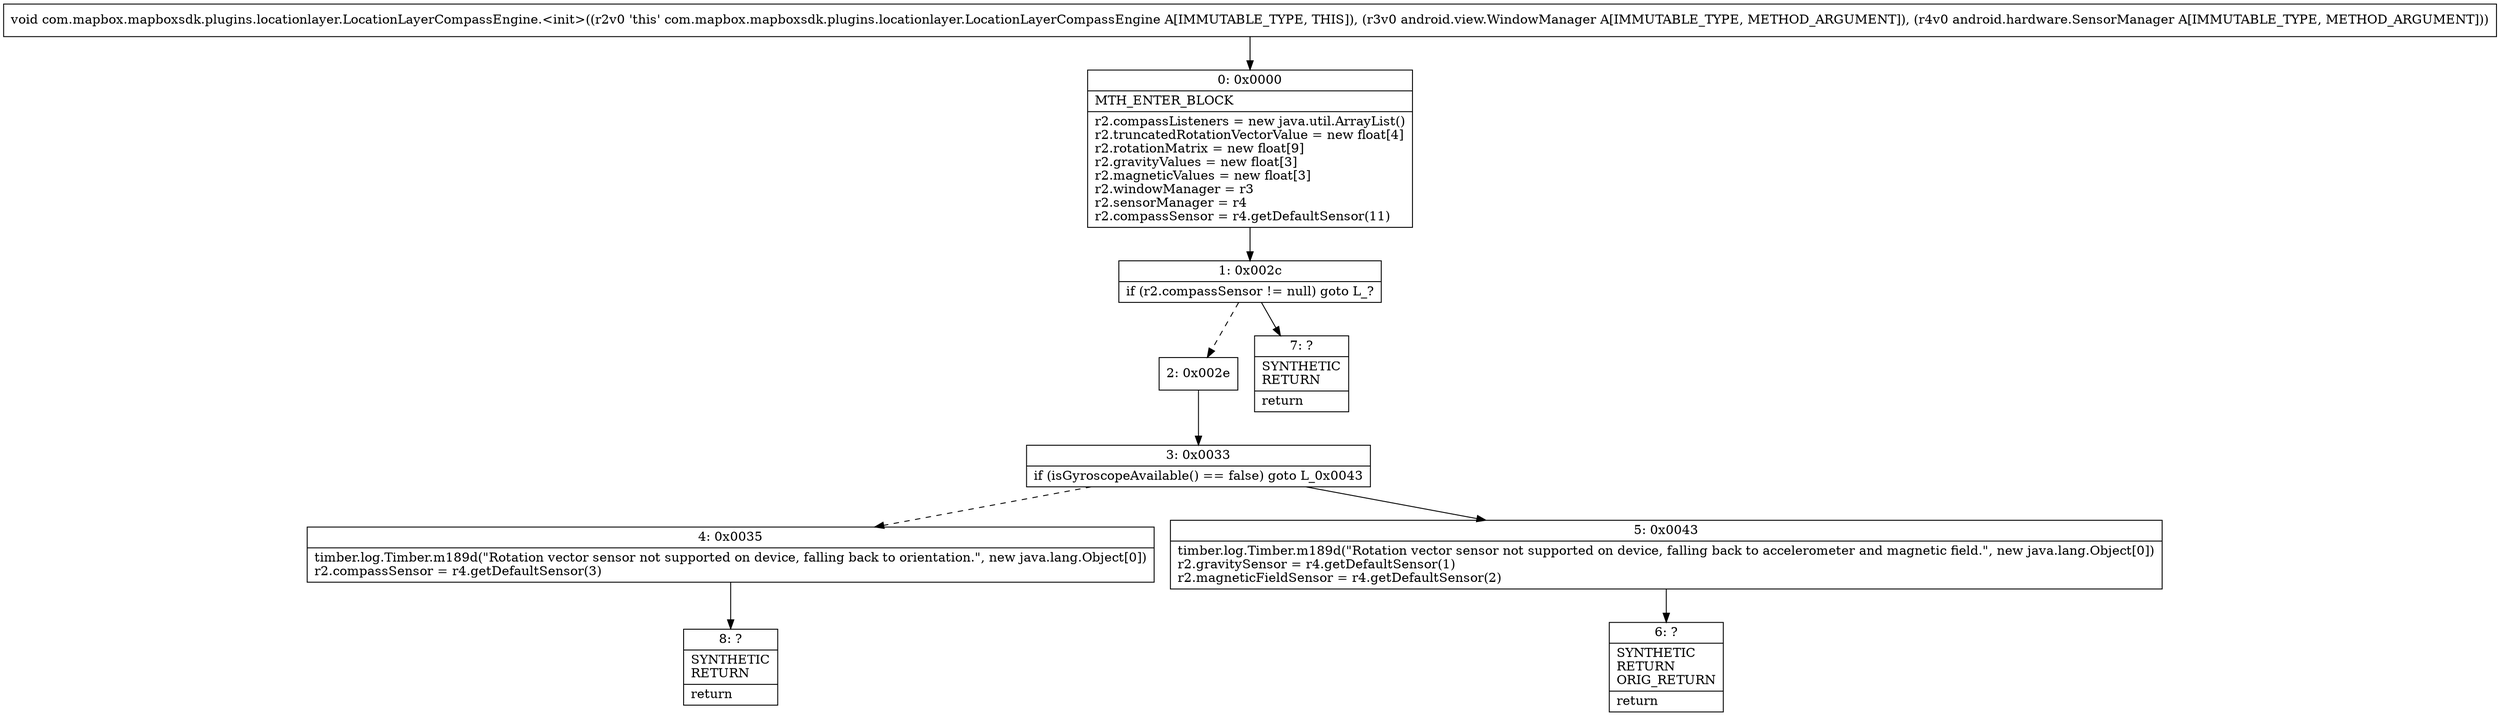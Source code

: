digraph "CFG forcom.mapbox.mapboxsdk.plugins.locationlayer.LocationLayerCompassEngine.\<init\>(Landroid\/view\/WindowManager;Landroid\/hardware\/SensorManager;)V" {
Node_0 [shape=record,label="{0\:\ 0x0000|MTH_ENTER_BLOCK\l|r2.compassListeners = new java.util.ArrayList()\lr2.truncatedRotationVectorValue = new float[4]\lr2.rotationMatrix = new float[9]\lr2.gravityValues = new float[3]\lr2.magneticValues = new float[3]\lr2.windowManager = r3\lr2.sensorManager = r4\lr2.compassSensor = r4.getDefaultSensor(11)\l}"];
Node_1 [shape=record,label="{1\:\ 0x002c|if (r2.compassSensor != null) goto L_?\l}"];
Node_2 [shape=record,label="{2\:\ 0x002e}"];
Node_3 [shape=record,label="{3\:\ 0x0033|if (isGyroscopeAvailable() == false) goto L_0x0043\l}"];
Node_4 [shape=record,label="{4\:\ 0x0035|timber.log.Timber.m189d(\"Rotation vector sensor not supported on device, falling back to orientation.\", new java.lang.Object[0])\lr2.compassSensor = r4.getDefaultSensor(3)\l}"];
Node_5 [shape=record,label="{5\:\ 0x0043|timber.log.Timber.m189d(\"Rotation vector sensor not supported on device, falling back to accelerometer and magnetic field.\", new java.lang.Object[0])\lr2.gravitySensor = r4.getDefaultSensor(1)\lr2.magneticFieldSensor = r4.getDefaultSensor(2)\l}"];
Node_6 [shape=record,label="{6\:\ ?|SYNTHETIC\lRETURN\lORIG_RETURN\l|return\l}"];
Node_7 [shape=record,label="{7\:\ ?|SYNTHETIC\lRETURN\l|return\l}"];
Node_8 [shape=record,label="{8\:\ ?|SYNTHETIC\lRETURN\l|return\l}"];
MethodNode[shape=record,label="{void com.mapbox.mapboxsdk.plugins.locationlayer.LocationLayerCompassEngine.\<init\>((r2v0 'this' com.mapbox.mapboxsdk.plugins.locationlayer.LocationLayerCompassEngine A[IMMUTABLE_TYPE, THIS]), (r3v0 android.view.WindowManager A[IMMUTABLE_TYPE, METHOD_ARGUMENT]), (r4v0 android.hardware.SensorManager A[IMMUTABLE_TYPE, METHOD_ARGUMENT])) }"];
MethodNode -> Node_0;
Node_0 -> Node_1;
Node_1 -> Node_2[style=dashed];
Node_1 -> Node_7;
Node_2 -> Node_3;
Node_3 -> Node_4[style=dashed];
Node_3 -> Node_5;
Node_4 -> Node_8;
Node_5 -> Node_6;
}

